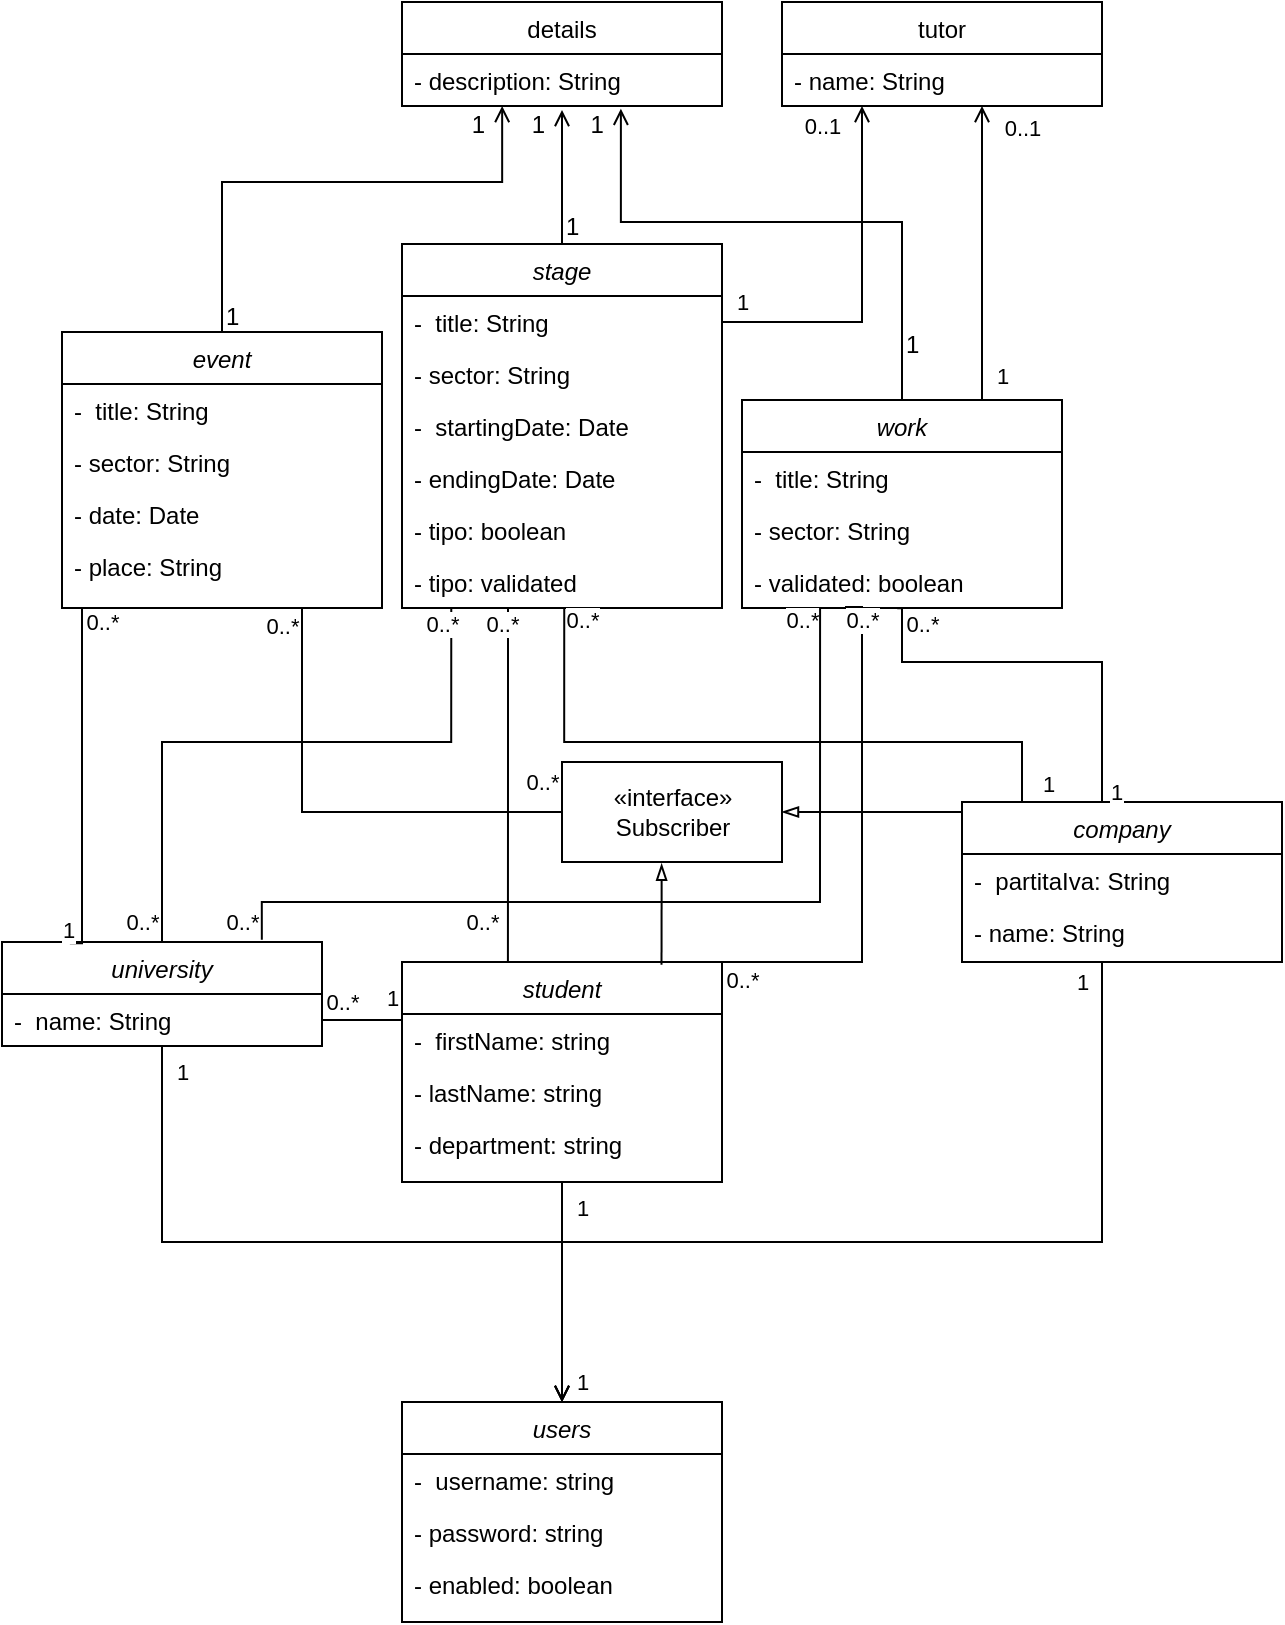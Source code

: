 <mxfile version="13.11.0" type="github">
  <diagram id="C5RBs43oDa-KdzZeNtuy" name="Page-1">
    <mxGraphModel dx="981" dy="526" grid="1" gridSize="10" guides="1" tooltips="1" connect="1" arrows="1" fold="1" page="1" pageScale="1" pageWidth="827" pageHeight="1169" math="0" shadow="0">
      <root>
        <mxCell id="WIyWlLk6GJQsqaUBKTNV-0" />
        <mxCell id="WIyWlLk6GJQsqaUBKTNV-1" parent="WIyWlLk6GJQsqaUBKTNV-0" />
        <mxCell id="zkfFHV4jXpPFQw0GAbJ--0" value="event" style="swimlane;fontStyle=2;align=center;verticalAlign=top;childLayout=stackLayout;horizontal=1;startSize=26;horizontalStack=0;resizeParent=1;resizeLast=0;collapsible=1;marginBottom=0;rounded=0;shadow=0;strokeWidth=1;fillColor=none;" parent="WIyWlLk6GJQsqaUBKTNV-1" vertex="1">
          <mxGeometry x="150" y="215" width="160" height="138" as="geometry">
            <mxRectangle x="200" y="80" width="160" height="26" as="alternateBounds" />
          </mxGeometry>
        </mxCell>
        <mxCell id="zkfFHV4jXpPFQw0GAbJ--1" value="-  title: String" style="text;align=left;verticalAlign=top;spacingLeft=4;spacingRight=4;overflow=hidden;rotatable=0;points=[[0,0.5],[1,0.5]];portConstraint=eastwest;" parent="zkfFHV4jXpPFQw0GAbJ--0" vertex="1">
          <mxGeometry y="26" width="160" height="26" as="geometry" />
        </mxCell>
        <mxCell id="zkfFHV4jXpPFQw0GAbJ--2" value="- sector: String" style="text;align=left;verticalAlign=top;spacingLeft=4;spacingRight=4;overflow=hidden;rotatable=0;points=[[0,0.5],[1,0.5]];portConstraint=eastwest;rounded=0;shadow=0;html=0;" parent="zkfFHV4jXpPFQw0GAbJ--0" vertex="1">
          <mxGeometry y="52" width="160" height="26" as="geometry" />
        </mxCell>
        <mxCell id="zkfFHV4jXpPFQw0GAbJ--3" value="- date: Date" style="text;align=left;verticalAlign=top;spacingLeft=4;spacingRight=4;overflow=hidden;rotatable=0;points=[[0,0.5],[1,0.5]];portConstraint=eastwest;rounded=0;shadow=0;html=0;" parent="zkfFHV4jXpPFQw0GAbJ--0" vertex="1">
          <mxGeometry y="78" width="160" height="26" as="geometry" />
        </mxCell>
        <mxCell id="GKu7pvznXo3YkOagFsmP-5" value="- place: String" style="text;align=left;verticalAlign=top;spacingLeft=4;spacingRight=4;overflow=hidden;rotatable=0;points=[[0,0.5],[1,0.5]];portConstraint=eastwest;rounded=0;shadow=0;html=0;" vertex="1" parent="zkfFHV4jXpPFQw0GAbJ--0">
          <mxGeometry y="104" width="160" height="26" as="geometry" />
        </mxCell>
        <mxCell id="zkfFHV4jXpPFQw0GAbJ--17" value="details" style="swimlane;fontStyle=0;align=center;verticalAlign=top;childLayout=stackLayout;horizontal=1;startSize=26;horizontalStack=0;resizeParent=1;resizeLast=0;collapsible=1;marginBottom=0;rounded=0;shadow=0;strokeWidth=1;" parent="WIyWlLk6GJQsqaUBKTNV-1" vertex="1">
          <mxGeometry x="320" y="50" width="160" height="52" as="geometry">
            <mxRectangle x="550" y="140" width="160" height="26" as="alternateBounds" />
          </mxGeometry>
        </mxCell>
        <mxCell id="zkfFHV4jXpPFQw0GAbJ--18" value="- description: String" style="text;align=left;verticalAlign=top;spacingLeft=4;spacingRight=4;overflow=hidden;rotatable=0;points=[[0,0.5],[1,0.5]];portConstraint=eastwest;" parent="zkfFHV4jXpPFQw0GAbJ--17" vertex="1">
          <mxGeometry y="26" width="160" height="26" as="geometry" />
        </mxCell>
        <mxCell id="zkfFHV4jXpPFQw0GAbJ--26" value="" style="endArrow=open;shadow=0;strokeWidth=1;rounded=0;endFill=1;edgeStyle=elbowEdgeStyle;elbow=vertical;exitX=0.5;exitY=0;exitDx=0;exitDy=0;entryX=0.313;entryY=1;entryDx=0;entryDy=0;entryPerimeter=0;" parent="WIyWlLk6GJQsqaUBKTNV-1" source="zkfFHV4jXpPFQw0GAbJ--0" target="zkfFHV4jXpPFQw0GAbJ--18" edge="1">
          <mxGeometry x="0.5" y="41" relative="1" as="geometry">
            <mxPoint x="250" y="250" as="sourcePoint" />
            <mxPoint x="402" y="114" as="targetPoint" />
            <mxPoint x="-40" y="32" as="offset" />
            <Array as="points">
              <mxPoint x="350" y="140" />
              <mxPoint x="390" y="270" />
              <mxPoint x="390" y="290" />
            </Array>
          </mxGeometry>
        </mxCell>
        <mxCell id="zkfFHV4jXpPFQw0GAbJ--27" value="1" style="resizable=0;align=left;verticalAlign=bottom;labelBackgroundColor=none;fontSize=12;" parent="zkfFHV4jXpPFQw0GAbJ--26" connectable="0" vertex="1">
          <mxGeometry x="-1" relative="1" as="geometry">
            <mxPoint y="1" as="offset" />
          </mxGeometry>
        </mxCell>
        <mxCell id="zkfFHV4jXpPFQw0GAbJ--28" value="1" style="resizable=0;align=right;verticalAlign=bottom;labelBackgroundColor=none;fontSize=12;" parent="zkfFHV4jXpPFQw0GAbJ--26" connectable="0" vertex="1">
          <mxGeometry x="1" relative="1" as="geometry">
            <mxPoint x="-7" y="17.91" as="offset" />
          </mxGeometry>
        </mxCell>
        <mxCell id="GKu7pvznXo3YkOagFsmP-13" value="work" style="swimlane;fontStyle=2;align=center;verticalAlign=top;childLayout=stackLayout;horizontal=1;startSize=26;horizontalStack=0;resizeParent=1;resizeLast=0;collapsible=1;marginBottom=0;rounded=0;shadow=0;strokeWidth=1;fillColor=none;" vertex="1" parent="WIyWlLk6GJQsqaUBKTNV-1">
          <mxGeometry x="490" y="249" width="160" height="104" as="geometry">
            <mxRectangle x="200" y="80" width="160" height="26" as="alternateBounds" />
          </mxGeometry>
        </mxCell>
        <mxCell id="GKu7pvznXo3YkOagFsmP-14" value="-  title: String" style="text;align=left;verticalAlign=top;spacingLeft=4;spacingRight=4;overflow=hidden;rotatable=0;points=[[0,0.5],[1,0.5]];portConstraint=eastwest;" vertex="1" parent="GKu7pvznXo3YkOagFsmP-13">
          <mxGeometry y="26" width="160" height="26" as="geometry" />
        </mxCell>
        <mxCell id="GKu7pvznXo3YkOagFsmP-15" value="- sector: String" style="text;align=left;verticalAlign=top;spacingLeft=4;spacingRight=4;overflow=hidden;rotatable=0;points=[[0,0.5],[1,0.5]];portConstraint=eastwest;rounded=0;shadow=0;html=0;" vertex="1" parent="GKu7pvznXo3YkOagFsmP-13">
          <mxGeometry y="52" width="160" height="26" as="geometry" />
        </mxCell>
        <mxCell id="GKu7pvznXo3YkOagFsmP-16" value="- validated: boolean" style="text;align=left;verticalAlign=top;spacingLeft=4;spacingRight=4;overflow=hidden;rotatable=0;points=[[0,0.5],[1,0.5]];portConstraint=eastwest;rounded=0;shadow=0;html=0;" vertex="1" parent="GKu7pvznXo3YkOagFsmP-13">
          <mxGeometry y="78" width="160" height="26" as="geometry" />
        </mxCell>
        <mxCell id="GKu7pvznXo3YkOagFsmP-6" value="stage" style="swimlane;fontStyle=2;align=center;verticalAlign=top;childLayout=stackLayout;horizontal=1;startSize=26;horizontalStack=0;resizeParent=1;resizeLast=0;collapsible=1;marginBottom=0;rounded=0;shadow=0;strokeWidth=1;fillColor=none;" vertex="1" parent="WIyWlLk6GJQsqaUBKTNV-1">
          <mxGeometry x="320" y="171" width="160" height="182" as="geometry">
            <mxRectangle x="200" y="80" width="160" height="26" as="alternateBounds" />
          </mxGeometry>
        </mxCell>
        <mxCell id="GKu7pvznXo3YkOagFsmP-7" value="-  title: String" style="text;align=left;verticalAlign=top;spacingLeft=4;spacingRight=4;overflow=hidden;rotatable=0;points=[[0,0.5],[1,0.5]];portConstraint=eastwest;" vertex="1" parent="GKu7pvznXo3YkOagFsmP-6">
          <mxGeometry y="26" width="160" height="26" as="geometry" />
        </mxCell>
        <mxCell id="GKu7pvznXo3YkOagFsmP-8" value="- sector: String" style="text;align=left;verticalAlign=top;spacingLeft=4;spacingRight=4;overflow=hidden;rotatable=0;points=[[0,0.5],[1,0.5]];portConstraint=eastwest;rounded=0;shadow=0;html=0;" vertex="1" parent="GKu7pvznXo3YkOagFsmP-6">
          <mxGeometry y="52" width="160" height="26" as="geometry" />
        </mxCell>
        <mxCell id="GKu7pvznXo3YkOagFsmP-9" value="-  startingDate: Date" style="text;align=left;verticalAlign=top;spacingLeft=4;spacingRight=4;overflow=hidden;rotatable=0;points=[[0,0.5],[1,0.5]];portConstraint=eastwest;rounded=0;shadow=0;html=0;" vertex="1" parent="GKu7pvznXo3YkOagFsmP-6">
          <mxGeometry y="78" width="160" height="26" as="geometry" />
        </mxCell>
        <mxCell id="GKu7pvznXo3YkOagFsmP-10" value="- endingDate: Date" style="text;align=left;verticalAlign=top;spacingLeft=4;spacingRight=4;overflow=hidden;rotatable=0;points=[[0,0.5],[1,0.5]];portConstraint=eastwest;rounded=0;shadow=0;html=0;" vertex="1" parent="GKu7pvznXo3YkOagFsmP-6">
          <mxGeometry y="104" width="160" height="26" as="geometry" />
        </mxCell>
        <mxCell id="GKu7pvznXo3YkOagFsmP-11" value="- tipo: boolean" style="text;align=left;verticalAlign=top;spacingLeft=4;spacingRight=4;overflow=hidden;rotatable=0;points=[[0,0.5],[1,0.5]];portConstraint=eastwest;rounded=0;shadow=0;html=0;" vertex="1" parent="GKu7pvznXo3YkOagFsmP-6">
          <mxGeometry y="130" width="160" height="26" as="geometry" />
        </mxCell>
        <mxCell id="GKu7pvznXo3YkOagFsmP-12" value="- tipo: validated" style="text;align=left;verticalAlign=top;spacingLeft=4;spacingRight=4;overflow=hidden;rotatable=0;points=[[0,0.5],[1,0.5]];portConstraint=eastwest;rounded=0;shadow=0;html=0;" vertex="1" parent="GKu7pvznXo3YkOagFsmP-6">
          <mxGeometry y="156" width="160" height="26" as="geometry" />
        </mxCell>
        <mxCell id="GKu7pvznXo3YkOagFsmP-22" value="" style="endArrow=open;shadow=0;strokeWidth=1;rounded=0;endFill=1;edgeStyle=elbowEdgeStyle;elbow=vertical;exitX=0.5;exitY=0;exitDx=0;exitDy=0;entryX=0.5;entryY=1.078;entryDx=0;entryDy=0;entryPerimeter=0;" edge="1" parent="WIyWlLk6GJQsqaUBKTNV-1" source="GKu7pvznXo3YkOagFsmP-6" target="zkfFHV4jXpPFQw0GAbJ--18">
          <mxGeometry x="0.5" y="41" relative="1" as="geometry">
            <mxPoint x="180" y="319" as="sourcePoint" />
            <mxPoint x="420" y="130" as="targetPoint" />
            <mxPoint x="-40" y="32" as="offset" />
            <Array as="points">
              <mxPoint x="410" y="150" />
              <mxPoint x="430" y="270" />
              <mxPoint x="480" y="250" />
              <mxPoint x="400" y="280" />
              <mxPoint x="400" y="300" />
            </Array>
          </mxGeometry>
        </mxCell>
        <mxCell id="GKu7pvznXo3YkOagFsmP-23" value="1" style="resizable=0;align=left;verticalAlign=bottom;labelBackgroundColor=none;fontSize=12;" connectable="0" vertex="1" parent="GKu7pvznXo3YkOagFsmP-22">
          <mxGeometry x="-1" relative="1" as="geometry">
            <mxPoint as="offset" />
          </mxGeometry>
        </mxCell>
        <mxCell id="GKu7pvznXo3YkOagFsmP-24" value="1" style="resizable=0;align=right;verticalAlign=bottom;labelBackgroundColor=none;fontSize=12;" connectable="0" vertex="1" parent="GKu7pvznXo3YkOagFsmP-22">
          <mxGeometry x="1" relative="1" as="geometry">
            <mxPoint x="-7" y="16" as="offset" />
          </mxGeometry>
        </mxCell>
        <mxCell id="GKu7pvznXo3YkOagFsmP-26" value="" style="endArrow=open;shadow=0;strokeWidth=1;rounded=0;endFill=1;edgeStyle=elbowEdgeStyle;elbow=vertical;exitX=0.5;exitY=0;exitDx=0;exitDy=0;entryX=0.684;entryY=1.054;entryDx=0;entryDy=0;entryPerimeter=0;" edge="1" parent="WIyWlLk6GJQsqaUBKTNV-1" source="GKu7pvznXo3YkOagFsmP-13" target="zkfFHV4jXpPFQw0GAbJ--18">
          <mxGeometry x="0.5" y="41" relative="1" as="geometry">
            <mxPoint x="620" y="329" as="sourcePoint" />
            <mxPoint x="430" y="120" as="targetPoint" />
            <mxPoint x="-40" y="32" as="offset" />
            <Array as="points">
              <mxPoint x="580" y="160" />
              <mxPoint x="490" y="280" />
              <mxPoint x="410" y="310" />
              <mxPoint x="410" y="330" />
            </Array>
          </mxGeometry>
        </mxCell>
        <mxCell id="GKu7pvznXo3YkOagFsmP-27" value="1" style="resizable=0;align=left;verticalAlign=bottom;labelBackgroundColor=none;fontSize=12;" connectable="0" vertex="1" parent="GKu7pvznXo3YkOagFsmP-26">
          <mxGeometry x="-1" relative="1" as="geometry">
            <mxPoint y="-19" as="offset" />
          </mxGeometry>
        </mxCell>
        <mxCell id="GKu7pvznXo3YkOagFsmP-28" value="1" style="resizable=0;align=right;verticalAlign=bottom;labelBackgroundColor=none;fontSize=12;" connectable="0" vertex="1" parent="GKu7pvznXo3YkOagFsmP-26">
          <mxGeometry x="1" relative="1" as="geometry">
            <mxPoint x="-7" y="16.44" as="offset" />
          </mxGeometry>
        </mxCell>
        <mxCell id="GKu7pvznXo3YkOagFsmP-88" style="edgeStyle=orthogonalEdgeStyle;rounded=0;orthogonalLoop=1;jettySize=auto;html=1;entryX=0.5;entryY=0;entryDx=0;entryDy=0;endArrow=open;endFill=0;" edge="1" parent="WIyWlLk6GJQsqaUBKTNV-1" source="GKu7pvznXo3YkOagFsmP-32" target="GKu7pvznXo3YkOagFsmP-48">
          <mxGeometry relative="1" as="geometry" />
        </mxCell>
        <mxCell id="GKu7pvznXo3YkOagFsmP-92" value="1" style="edgeLabel;html=1;align=center;verticalAlign=middle;resizable=0;points=[];" vertex="1" connectable="0" parent="GKu7pvznXo3YkOagFsmP-88">
          <mxGeometry x="-0.764" y="-1" relative="1" as="geometry">
            <mxPoint x="11" as="offset" />
          </mxGeometry>
        </mxCell>
        <mxCell id="GKu7pvznXo3YkOagFsmP-97" value="&lt;div&gt;1&lt;/div&gt;" style="edgeLabel;html=1;align=center;verticalAlign=middle;resizable=0;points=[];" vertex="1" connectable="0" parent="GKu7pvznXo3YkOagFsmP-88">
          <mxGeometry x="0.667" y="-1" relative="1" as="geometry">
            <mxPoint x="11" y="8.57" as="offset" />
          </mxGeometry>
        </mxCell>
        <mxCell id="GKu7pvznXo3YkOagFsmP-134" style="edgeStyle=orthogonalEdgeStyle;rounded=0;orthogonalLoop=1;jettySize=auto;html=1;entryX=0.453;entryY=1.017;entryDx=0;entryDy=0;entryPerimeter=0;endArrow=blockThin;endFill=0;exitX=0.811;exitY=0.012;exitDx=0;exitDy=0;exitPerimeter=0;" edge="1" parent="WIyWlLk6GJQsqaUBKTNV-1" source="GKu7pvznXo3YkOagFsmP-32" target="GKu7pvznXo3YkOagFsmP-108">
          <mxGeometry relative="1" as="geometry" />
        </mxCell>
        <mxCell id="GKu7pvznXo3YkOagFsmP-32" value="student" style="swimlane;fontStyle=2;align=center;verticalAlign=top;childLayout=stackLayout;horizontal=1;startSize=26;horizontalStack=0;resizeParent=1;resizeLast=0;collapsible=1;marginBottom=0;rounded=0;shadow=0;strokeWidth=1;fillColor=none;" vertex="1" parent="WIyWlLk6GJQsqaUBKTNV-1">
          <mxGeometry x="320" y="530" width="160" height="110" as="geometry">
            <mxRectangle x="200" y="80" width="160" height="26" as="alternateBounds" />
          </mxGeometry>
        </mxCell>
        <mxCell id="GKu7pvznXo3YkOagFsmP-33" value="-  firstName: string" style="text;align=left;verticalAlign=top;spacingLeft=4;spacingRight=4;overflow=hidden;rotatable=0;points=[[0,0.5],[1,0.5]];portConstraint=eastwest;" vertex="1" parent="GKu7pvznXo3YkOagFsmP-32">
          <mxGeometry y="26" width="160" height="26" as="geometry" />
        </mxCell>
        <mxCell id="GKu7pvznXo3YkOagFsmP-34" value="- lastName: string" style="text;align=left;verticalAlign=top;spacingLeft=4;spacingRight=4;overflow=hidden;rotatable=0;points=[[0,0.5],[1,0.5]];portConstraint=eastwest;rounded=0;shadow=0;html=0;" vertex="1" parent="GKu7pvznXo3YkOagFsmP-32">
          <mxGeometry y="52" width="160" height="26" as="geometry" />
        </mxCell>
        <mxCell id="GKu7pvznXo3YkOagFsmP-35" value="- department: string" style="text;align=left;verticalAlign=top;spacingLeft=4;spacingRight=4;overflow=hidden;rotatable=0;points=[[0,0.5],[1,0.5]];portConstraint=eastwest;rounded=0;shadow=0;html=0;" vertex="1" parent="GKu7pvznXo3YkOagFsmP-32">
          <mxGeometry y="78" width="160" height="26" as="geometry" />
        </mxCell>
        <mxCell id="GKu7pvznXo3YkOagFsmP-90" style="edgeStyle=orthogonalEdgeStyle;rounded=0;orthogonalLoop=1;jettySize=auto;html=1;entryX=0.5;entryY=0;entryDx=0;entryDy=0;endArrow=open;endFill=0;" edge="1" parent="WIyWlLk6GJQsqaUBKTNV-1" source="GKu7pvznXo3YkOagFsmP-37" target="GKu7pvznXo3YkOagFsmP-48">
          <mxGeometry relative="1" as="geometry">
            <mxPoint x="390" y="690" as="targetPoint" />
            <Array as="points">
              <mxPoint x="200" y="670" />
              <mxPoint x="400" y="670" />
            </Array>
          </mxGeometry>
        </mxCell>
        <mxCell id="GKu7pvznXo3YkOagFsmP-93" value="&lt;div&gt;1&lt;/div&gt;" style="edgeLabel;html=1;align=center;verticalAlign=middle;resizable=0;points=[];" vertex="1" connectable="0" parent="GKu7pvznXo3YkOagFsmP-90">
          <mxGeometry x="-0.938" y="1" relative="1" as="geometry">
            <mxPoint x="8.97" y="1.57" as="offset" />
          </mxGeometry>
        </mxCell>
        <mxCell id="GKu7pvznXo3YkOagFsmP-37" value="university" style="swimlane;fontStyle=2;align=center;verticalAlign=top;childLayout=stackLayout;horizontal=1;startSize=26;horizontalStack=0;resizeParent=1;resizeLast=0;collapsible=1;marginBottom=0;rounded=0;shadow=0;strokeWidth=1;fillColor=none;" vertex="1" parent="WIyWlLk6GJQsqaUBKTNV-1">
          <mxGeometry x="120" y="520" width="160" height="52" as="geometry">
            <mxRectangle x="200" y="80" width="160" height="26" as="alternateBounds" />
          </mxGeometry>
        </mxCell>
        <mxCell id="GKu7pvznXo3YkOagFsmP-38" value="-  name: String" style="text;align=left;verticalAlign=top;spacingLeft=4;spacingRight=4;overflow=hidden;rotatable=0;points=[[0,0.5],[1,0.5]];portConstraint=eastwest;" vertex="1" parent="GKu7pvznXo3YkOagFsmP-37">
          <mxGeometry y="26" width="160" height="26" as="geometry" />
        </mxCell>
        <mxCell id="GKu7pvznXo3YkOagFsmP-89" style="edgeStyle=orthogonalEdgeStyle;rounded=0;orthogonalLoop=1;jettySize=auto;html=1;endArrow=open;endFill=0;entryX=0.5;entryY=0;entryDx=0;entryDy=0;" edge="1" parent="WIyWlLk6GJQsqaUBKTNV-1" source="GKu7pvznXo3YkOagFsmP-42" target="GKu7pvznXo3YkOagFsmP-48">
          <mxGeometry relative="1" as="geometry">
            <mxPoint x="480" y="690" as="targetPoint" />
            <Array as="points">
              <mxPoint x="670" y="670" />
              <mxPoint x="400" y="670" />
            </Array>
          </mxGeometry>
        </mxCell>
        <mxCell id="GKu7pvznXo3YkOagFsmP-91" value="1" style="edgeLabel;html=1;align=center;verticalAlign=middle;resizable=0;points=[];" vertex="1" connectable="0" parent="GKu7pvznXo3YkOagFsmP-89">
          <mxGeometry x="-0.965" y="-2" relative="1" as="geometry">
            <mxPoint x="-8.03" y="1.71" as="offset" />
          </mxGeometry>
        </mxCell>
        <mxCell id="GKu7pvznXo3YkOagFsmP-135" style="edgeStyle=orthogonalEdgeStyle;rounded=0;orthogonalLoop=1;jettySize=auto;html=1;entryX=1;entryY=0.5;entryDx=0;entryDy=0;endArrow=blockThin;endFill=0;" edge="1" parent="WIyWlLk6GJQsqaUBKTNV-1" source="GKu7pvznXo3YkOagFsmP-42" target="GKu7pvznXo3YkOagFsmP-108">
          <mxGeometry relative="1" as="geometry">
            <Array as="points">
              <mxPoint x="600" y="455" />
              <mxPoint x="600" y="455" />
            </Array>
          </mxGeometry>
        </mxCell>
        <mxCell id="GKu7pvznXo3YkOagFsmP-42" value="company" style="swimlane;fontStyle=2;align=center;verticalAlign=top;childLayout=stackLayout;horizontal=1;startSize=26;horizontalStack=0;resizeParent=1;resizeLast=0;collapsible=1;marginBottom=0;rounded=0;shadow=0;strokeWidth=1;fillColor=none;" vertex="1" parent="WIyWlLk6GJQsqaUBKTNV-1">
          <mxGeometry x="600" y="450" width="160" height="80" as="geometry">
            <mxRectangle x="200" y="80" width="160" height="26" as="alternateBounds" />
          </mxGeometry>
        </mxCell>
        <mxCell id="GKu7pvznXo3YkOagFsmP-43" value="-  partitaIva: String" style="text;align=left;verticalAlign=top;spacingLeft=4;spacingRight=4;overflow=hidden;rotatable=0;points=[[0,0.5],[1,0.5]];portConstraint=eastwest;" vertex="1" parent="GKu7pvznXo3YkOagFsmP-42">
          <mxGeometry y="26" width="160" height="26" as="geometry" />
        </mxCell>
        <mxCell id="GKu7pvznXo3YkOagFsmP-44" value="- name: String" style="text;align=left;verticalAlign=top;spacingLeft=4;spacingRight=4;overflow=hidden;rotatable=0;points=[[0,0.5],[1,0.5]];portConstraint=eastwest;rounded=0;shadow=0;html=0;" vertex="1" parent="GKu7pvznXo3YkOagFsmP-42">
          <mxGeometry y="52" width="160" height="26" as="geometry" />
        </mxCell>
        <mxCell id="GKu7pvznXo3YkOagFsmP-48" value="users" style="swimlane;fontStyle=2;align=center;verticalAlign=top;childLayout=stackLayout;horizontal=1;startSize=26;horizontalStack=0;resizeParent=1;resizeLast=0;collapsible=1;marginBottom=0;rounded=0;shadow=0;strokeWidth=1;fillColor=none;" vertex="1" parent="WIyWlLk6GJQsqaUBKTNV-1">
          <mxGeometry x="320" y="750" width="160" height="110" as="geometry">
            <mxRectangle x="200" y="80" width="160" height="26" as="alternateBounds" />
          </mxGeometry>
        </mxCell>
        <mxCell id="GKu7pvznXo3YkOagFsmP-49" value="-  username: string" style="text;align=left;verticalAlign=top;spacingLeft=4;spacingRight=4;overflow=hidden;rotatable=0;points=[[0,0.5],[1,0.5]];portConstraint=eastwest;" vertex="1" parent="GKu7pvznXo3YkOagFsmP-48">
          <mxGeometry y="26" width="160" height="26" as="geometry" />
        </mxCell>
        <mxCell id="GKu7pvznXo3YkOagFsmP-50" value="- password: string" style="text;align=left;verticalAlign=top;spacingLeft=4;spacingRight=4;overflow=hidden;rotatable=0;points=[[0,0.5],[1,0.5]];portConstraint=eastwest;rounded=0;shadow=0;html=0;" vertex="1" parent="GKu7pvznXo3YkOagFsmP-48">
          <mxGeometry y="52" width="160" height="26" as="geometry" />
        </mxCell>
        <mxCell id="GKu7pvznXo3YkOagFsmP-51" value="- enabled: boolean" style="text;align=left;verticalAlign=top;spacingLeft=4;spacingRight=4;overflow=hidden;rotatable=0;points=[[0,0.5],[1,0.5]];portConstraint=eastwest;rounded=0;shadow=0;html=0;" vertex="1" parent="GKu7pvznXo3YkOagFsmP-48">
          <mxGeometry y="78" width="160" height="26" as="geometry" />
        </mxCell>
        <mxCell id="GKu7pvznXo3YkOagFsmP-53" value="" style="endArrow=none;html=1;entryX=1;entryY=0.5;entryDx=0;entryDy=0;edgeStyle=orthogonalEdgeStyle;rounded=0;exitX=0;exitY=0.117;exitDx=0;exitDy=0;exitPerimeter=0;" edge="1" parent="WIyWlLk6GJQsqaUBKTNV-1" source="GKu7pvznXo3YkOagFsmP-33" target="GKu7pvznXo3YkOagFsmP-38">
          <mxGeometry width="50" height="50" relative="1" as="geometry">
            <mxPoint x="320" y="559" as="sourcePoint" />
            <mxPoint x="190" y="542" as="targetPoint" />
          </mxGeometry>
        </mxCell>
        <mxCell id="GKu7pvznXo3YkOagFsmP-62" value="1" style="edgeLabel;html=1;align=center;verticalAlign=middle;resizable=0;points=[];" vertex="1" connectable="0" parent="GKu7pvznXo3YkOagFsmP-53">
          <mxGeometry x="-0.762" y="-1" relative="1" as="geometry">
            <mxPoint y="-10.4" as="offset" />
          </mxGeometry>
        </mxCell>
        <mxCell id="GKu7pvznXo3YkOagFsmP-63" value="&lt;div&gt;0..*&lt;/div&gt;" style="edgeLabel;html=1;align=center;verticalAlign=middle;resizable=0;points=[];" vertex="1" connectable="0" parent="GKu7pvznXo3YkOagFsmP-53">
          <mxGeometry x="0.864" y="1" relative="1" as="geometry">
            <mxPoint x="7.24" y="-10.19" as="offset" />
          </mxGeometry>
        </mxCell>
        <mxCell id="GKu7pvznXo3YkOagFsmP-68" value="" style="endArrow=none;html=1;exitX=1;exitY=0;exitDx=0;exitDy=0;entryX=0.322;entryY=0.982;entryDx=0;entryDy=0;entryPerimeter=0;edgeStyle=orthogonalEdgeStyle;rounded=0;" edge="1" parent="WIyWlLk6GJQsqaUBKTNV-1" source="GKu7pvznXo3YkOagFsmP-32" target="GKu7pvznXo3YkOagFsmP-16">
          <mxGeometry width="50" height="50" relative="1" as="geometry">
            <mxPoint x="390" y="460" as="sourcePoint" />
            <mxPoint x="520" y="340" as="targetPoint" />
            <Array as="points">
              <mxPoint x="550" y="530" />
              <mxPoint x="550" y="352" />
            </Array>
          </mxGeometry>
        </mxCell>
        <mxCell id="GKu7pvznXo3YkOagFsmP-76" value="&lt;div&gt;0..*&lt;/div&gt;" style="edgeLabel;html=1;align=center;verticalAlign=middle;resizable=0;points=[];" vertex="1" connectable="0" parent="GKu7pvznXo3YkOagFsmP-68">
          <mxGeometry x="-0.875" y="-1" relative="1" as="geometry">
            <mxPoint x="-5.86" y="7.58" as="offset" />
          </mxGeometry>
        </mxCell>
        <mxCell id="GKu7pvznXo3YkOagFsmP-77" value="&lt;div&gt;0..*&lt;/div&gt;" style="edgeLabel;html=1;align=center;verticalAlign=middle;resizable=0;points=[];" vertex="1" connectable="0" parent="GKu7pvznXo3YkOagFsmP-68">
          <mxGeometry x="-0.875" y="-1" relative="1" as="geometry">
            <mxPoint x="-135.86" y="-21" as="offset" />
          </mxGeometry>
        </mxCell>
        <mxCell id="GKu7pvznXo3YkOagFsmP-69" value="" style="endArrow=none;html=1;rounded=1;edgeStyle=orthogonalEdgeStyle;exitX=0.331;exitY=0;exitDx=0;exitDy=0;exitPerimeter=0;" edge="1" parent="WIyWlLk6GJQsqaUBKTNV-1" source="GKu7pvznXo3YkOagFsmP-32">
          <mxGeometry width="50" height="50" relative="1" as="geometry">
            <mxPoint x="373" y="530" as="sourcePoint" />
            <mxPoint x="373" y="353" as="targetPoint" />
            <Array as="points" />
          </mxGeometry>
        </mxCell>
        <mxCell id="GKu7pvznXo3YkOagFsmP-72" value="&lt;div&gt;0..*&lt;/div&gt;" style="edgeLabel;html=1;align=center;verticalAlign=middle;resizable=0;points=[];" vertex="1" connectable="0" parent="GKu7pvznXo3YkOagFsmP-69">
          <mxGeometry x="0.921" relative="1" as="geometry">
            <mxPoint x="-3.0" y="0.34" as="offset" />
          </mxGeometry>
        </mxCell>
        <mxCell id="GKu7pvznXo3YkOagFsmP-71" value="" style="endArrow=none;html=1;exitX=0.5;exitY=0;exitDx=0;exitDy=0;entryX=0.154;entryY=1.005;entryDx=0;entryDy=0;entryPerimeter=0;edgeStyle=orthogonalEdgeStyle;rounded=0;" edge="1" parent="WIyWlLk6GJQsqaUBKTNV-1" source="GKu7pvznXo3YkOagFsmP-37" target="GKu7pvznXo3YkOagFsmP-12">
          <mxGeometry width="50" height="50" relative="1" as="geometry">
            <mxPoint x="320" y="380" as="sourcePoint" />
            <mxPoint x="350" y="350" as="targetPoint" />
            <Array as="points">
              <mxPoint x="200" y="420" />
              <mxPoint x="345" y="420" />
            </Array>
          </mxGeometry>
        </mxCell>
        <mxCell id="GKu7pvznXo3YkOagFsmP-73" value="&lt;div&gt;0..*&lt;/div&gt;" style="edgeLabel;html=1;align=center;verticalAlign=middle;resizable=0;points=[];" vertex="1" connectable="0" parent="GKu7pvznXo3YkOagFsmP-71">
          <mxGeometry x="0.866" y="2" relative="1" as="geometry">
            <mxPoint x="-2.62" y="-13.71" as="offset" />
          </mxGeometry>
        </mxCell>
        <mxCell id="GKu7pvznXo3YkOagFsmP-80" value="" style="endArrow=none;html=1;exitX=0.212;exitY=0.011;exitDx=0;exitDy=0;exitPerimeter=0;entryX=0.25;entryY=1;entryDx=0;entryDy=0;edgeStyle=orthogonalEdgeStyle;rounded=0;" edge="1" parent="WIyWlLk6GJQsqaUBKTNV-1" source="GKu7pvznXo3YkOagFsmP-37" target="zkfFHV4jXpPFQw0GAbJ--0">
          <mxGeometry width="50" height="50" relative="1" as="geometry">
            <mxPoint x="320" y="450" as="sourcePoint" />
            <mxPoint x="370" y="400" as="targetPoint" />
            <Array as="points">
              <mxPoint x="160" y="521" />
              <mxPoint x="160" y="353" />
            </Array>
          </mxGeometry>
        </mxCell>
        <mxCell id="GKu7pvznXo3YkOagFsmP-81" value="1" style="edgeLabel;html=1;align=center;verticalAlign=middle;resizable=0;points=[];" vertex="1" connectable="0" parent="GKu7pvznXo3YkOagFsmP-80">
          <mxGeometry x="-0.833" y="1" relative="1" as="geometry">
            <mxPoint x="-5.95" y="3.6" as="offset" />
          </mxGeometry>
        </mxCell>
        <mxCell id="GKu7pvznXo3YkOagFsmP-82" value="&lt;div&gt;0..*&lt;/div&gt;" style="edgeLabel;html=1;align=center;verticalAlign=middle;resizable=0;points=[];" vertex="1" connectable="0" parent="GKu7pvznXo3YkOagFsmP-80">
          <mxGeometry x="0.938" relative="1" as="geometry">
            <mxPoint x="-13.57" y="6.99" as="offset" />
          </mxGeometry>
        </mxCell>
        <mxCell id="GKu7pvznXo3YkOagFsmP-83" value="" style="endArrow=none;html=1;entryX=0;entryY=0.5;entryDx=0;entryDy=0;exitX=0.75;exitY=1;exitDx=0;exitDy=0;edgeStyle=orthogonalEdgeStyle;rounded=0;" edge="1" parent="WIyWlLk6GJQsqaUBKTNV-1" source="zkfFHV4jXpPFQw0GAbJ--0" target="GKu7pvznXo3YkOagFsmP-108">
          <mxGeometry width="50" height="50" relative="1" as="geometry">
            <mxPoint x="30" y="480" as="sourcePoint" />
            <mxPoint x="80" y="430" as="targetPoint" />
          </mxGeometry>
        </mxCell>
        <mxCell id="GKu7pvznXo3YkOagFsmP-84" value="&lt;div&gt;0..*&lt;/div&gt;" style="edgeLabel;html=1;align=center;verticalAlign=middle;resizable=0;points=[];" vertex="1" connectable="0" parent="GKu7pvznXo3YkOagFsmP-83">
          <mxGeometry x="0.941" y="-1" relative="1" as="geometry">
            <mxPoint x="-2.86" y="-16" as="offset" />
          </mxGeometry>
        </mxCell>
        <mxCell id="GKu7pvznXo3YkOagFsmP-85" value="0..*" style="edgeLabel;html=1;align=center;verticalAlign=middle;resizable=0;points=[];" vertex="1" connectable="0" parent="GKu7pvznXo3YkOagFsmP-83">
          <mxGeometry x="-0.941" y="-1" relative="1" as="geometry">
            <mxPoint x="-9.0" y="2.03" as="offset" />
          </mxGeometry>
        </mxCell>
        <mxCell id="GKu7pvznXo3YkOagFsmP-100" value="tutor" style="swimlane;fontStyle=0;align=center;verticalAlign=top;childLayout=stackLayout;horizontal=1;startSize=26;horizontalStack=0;resizeParent=1;resizeLast=0;collapsible=1;marginBottom=0;rounded=0;shadow=0;strokeWidth=1;" vertex="1" parent="WIyWlLk6GJQsqaUBKTNV-1">
          <mxGeometry x="510" y="50" width="160" height="52" as="geometry">
            <mxRectangle x="550" y="140" width="160" height="26" as="alternateBounds" />
          </mxGeometry>
        </mxCell>
        <mxCell id="GKu7pvznXo3YkOagFsmP-101" value="- name: String" style="text;align=left;verticalAlign=top;spacingLeft=4;spacingRight=4;overflow=hidden;rotatable=0;points=[[0,0.5],[1,0.5]];portConstraint=eastwest;" vertex="1" parent="GKu7pvznXo3YkOagFsmP-100">
          <mxGeometry y="26" width="160" height="26" as="geometry" />
        </mxCell>
        <mxCell id="GKu7pvznXo3YkOagFsmP-102" style="edgeStyle=orthogonalEdgeStyle;rounded=0;orthogonalLoop=1;jettySize=auto;html=1;endArrow=open;endFill=0;entryX=0.25;entryY=1;entryDx=0;entryDy=0;" edge="1" parent="WIyWlLk6GJQsqaUBKTNV-1" source="GKu7pvznXo3YkOagFsmP-7" target="GKu7pvznXo3YkOagFsmP-100">
          <mxGeometry relative="1" as="geometry">
            <mxPoint x="550" y="210" as="targetPoint" />
          </mxGeometry>
        </mxCell>
        <mxCell id="GKu7pvznXo3YkOagFsmP-104" value="1" style="edgeLabel;html=1;align=center;verticalAlign=middle;resizable=0;points=[];" vertex="1" connectable="0" parent="GKu7pvznXo3YkOagFsmP-102">
          <mxGeometry x="-0.87" y="-2" relative="1" as="geometry">
            <mxPoint x="-1.43" y="-12" as="offset" />
          </mxGeometry>
        </mxCell>
        <mxCell id="GKu7pvznXo3YkOagFsmP-107" value="0..1" style="edgeLabel;html=1;align=center;verticalAlign=middle;resizable=0;points=[];" vertex="1" connectable="0" parent="GKu7pvznXo3YkOagFsmP-102">
          <mxGeometry x="0.888" y="2" relative="1" as="geometry">
            <mxPoint x="-18" as="offset" />
          </mxGeometry>
        </mxCell>
        <mxCell id="GKu7pvznXo3YkOagFsmP-103" style="edgeStyle=orthogonalEdgeStyle;rounded=0;orthogonalLoop=1;jettySize=auto;html=1;endArrow=open;endFill=0;exitX=0.75;exitY=0;exitDx=0;exitDy=0;" edge="1" parent="WIyWlLk6GJQsqaUBKTNV-1" source="GKu7pvznXo3YkOagFsmP-13">
          <mxGeometry relative="1" as="geometry">
            <mxPoint x="610" y="102" as="targetPoint" />
            <mxPoint x="490" y="220" as="sourcePoint" />
          </mxGeometry>
        </mxCell>
        <mxCell id="GKu7pvznXo3YkOagFsmP-105" value="1" style="edgeLabel;html=1;align=center;verticalAlign=middle;resizable=0;points=[];" vertex="1" connectable="0" parent="GKu7pvznXo3YkOagFsmP-103">
          <mxGeometry x="-0.808" relative="1" as="geometry">
            <mxPoint x="10" y="1.29" as="offset" />
          </mxGeometry>
        </mxCell>
        <mxCell id="GKu7pvznXo3YkOagFsmP-106" value="0..1" style="edgeLabel;html=1;align=center;verticalAlign=middle;resizable=0;points=[];" vertex="1" connectable="0" parent="GKu7pvznXo3YkOagFsmP-103">
          <mxGeometry x="0.848" y="-2" relative="1" as="geometry">
            <mxPoint x="18" as="offset" />
          </mxGeometry>
        </mxCell>
        <mxCell id="GKu7pvznXo3YkOagFsmP-108" value="&lt;div&gt;«interface»&lt;/div&gt;Subscriber" style="html=1;fillColor=none;" vertex="1" parent="WIyWlLk6GJQsqaUBKTNV-1">
          <mxGeometry x="400" y="430" width="110" height="50" as="geometry" />
        </mxCell>
        <mxCell id="GKu7pvznXo3YkOagFsmP-120" value="" style="endArrow=none;html=1;entryX=0.25;entryY=0;entryDx=0;entryDy=0;rounded=0;edgeStyle=orthogonalEdgeStyle;exitX=0.507;exitY=0.984;exitDx=0;exitDy=0;exitPerimeter=0;" edge="1" parent="WIyWlLk6GJQsqaUBKTNV-1" source="GKu7pvznXo3YkOagFsmP-12" target="GKu7pvznXo3YkOagFsmP-42">
          <mxGeometry width="50" height="50" relative="1" as="geometry">
            <mxPoint x="401" y="355" as="sourcePoint" />
            <mxPoint x="629.94" y="530" as="targetPoint" />
            <Array as="points">
              <mxPoint x="401" y="420" />
              <mxPoint x="630" y="420" />
            </Array>
          </mxGeometry>
        </mxCell>
        <mxCell id="GKu7pvznXo3YkOagFsmP-121" value="1" style="edgeLabel;html=1;align=center;verticalAlign=middle;resizable=0;points=[];" vertex="1" connectable="0" parent="GKu7pvznXo3YkOagFsmP-120">
          <mxGeometry x="0.905" y="2" relative="1" as="geometry">
            <mxPoint x="10.7" y="-3.38" as="offset" />
          </mxGeometry>
        </mxCell>
        <mxCell id="GKu7pvznXo3YkOagFsmP-122" value="&lt;div&gt;0..*&lt;/div&gt;" style="edgeLabel;html=1;align=center;verticalAlign=middle;resizable=0;points=[];" vertex="1" connectable="0" parent="GKu7pvznXo3YkOagFsmP-120">
          <mxGeometry x="-0.887" y="1" relative="1" as="geometry">
            <mxPoint x="7.9" y="-12.58" as="offset" />
          </mxGeometry>
        </mxCell>
        <mxCell id="GKu7pvznXo3YkOagFsmP-123" value="" style="endArrow=none;html=1;edgeStyle=orthogonalEdgeStyle;rounded=0;exitX=0.5;exitY=0;exitDx=0;exitDy=0;entryX=0.485;entryY=1.005;entryDx=0;entryDy=0;entryPerimeter=0;" edge="1" parent="WIyWlLk6GJQsqaUBKTNV-1" source="GKu7pvznXo3YkOagFsmP-42" target="GKu7pvznXo3YkOagFsmP-16">
          <mxGeometry width="50" height="50" relative="1" as="geometry">
            <mxPoint x="670" y="490" as="sourcePoint" />
            <mxPoint x="570" y="390" as="targetPoint" />
            <Array as="points">
              <mxPoint x="670" y="380" />
              <mxPoint x="570" y="380" />
              <mxPoint x="570" y="353" />
            </Array>
          </mxGeometry>
        </mxCell>
        <mxCell id="GKu7pvznXo3YkOagFsmP-124" value="&lt;div&gt;1&lt;/div&gt;" style="edgeLabel;html=1;align=center;verticalAlign=middle;resizable=0;points=[];" vertex="1" connectable="0" parent="GKu7pvznXo3YkOagFsmP-123">
          <mxGeometry x="-0.859" relative="1" as="geometry">
            <mxPoint x="7.04" as="offset" />
          </mxGeometry>
        </mxCell>
        <mxCell id="GKu7pvznXo3YkOagFsmP-125" value="&lt;div&gt;0..*&lt;/div&gt;" style="edgeLabel;html=1;align=center;verticalAlign=middle;resizable=0;points=[];" vertex="1" connectable="0" parent="GKu7pvznXo3YkOagFsmP-123">
          <mxGeometry x="0.905" y="1" relative="1" as="geometry">
            <mxPoint x="10.97" as="offset" />
          </mxGeometry>
        </mxCell>
        <mxCell id="GKu7pvznXo3YkOagFsmP-126" value="&lt;div&gt;0..*&lt;/div&gt;" style="edgeLabel;html=1;align=center;verticalAlign=middle;resizable=0;points=[];" vertex="1" connectable="0" parent="GKu7pvznXo3YkOagFsmP-123">
          <mxGeometry x="0.905" y="1" relative="1" as="geometry">
            <mxPoint x="-19.01" y="-1.34" as="offset" />
          </mxGeometry>
        </mxCell>
        <mxCell id="GKu7pvznXo3YkOagFsmP-127" value="&lt;div&gt;0..*&lt;/div&gt;" style="edgeLabel;html=1;align=center;verticalAlign=middle;resizable=0;points=[];" vertex="1" connectable="0" parent="GKu7pvznXo3YkOagFsmP-123">
          <mxGeometry x="0.905" y="1" relative="1" as="geometry">
            <mxPoint x="-49.03" y="-1.34" as="offset" />
          </mxGeometry>
        </mxCell>
        <mxCell id="GKu7pvznXo3YkOagFsmP-128" value="" style="endArrow=none;html=1;edgeStyle=orthogonalEdgeStyle;rounded=0;exitX=0.812;exitY=-0.022;exitDx=0;exitDy=0;exitPerimeter=0;entryX=0.244;entryY=0.986;entryDx=0;entryDy=0;entryPerimeter=0;" edge="1" parent="WIyWlLk6GJQsqaUBKTNV-1" source="GKu7pvznXo3YkOagFsmP-37" target="GKu7pvznXo3YkOagFsmP-16">
          <mxGeometry width="50" height="50" relative="1" as="geometry">
            <mxPoint x="230" y="490" as="sourcePoint" />
            <mxPoint x="529" y="355" as="targetPoint" />
            <Array as="points">
              <mxPoint x="250" y="500" />
              <mxPoint x="529" y="500" />
            </Array>
          </mxGeometry>
        </mxCell>
        <mxCell id="GKu7pvznXo3YkOagFsmP-129" value="&lt;div&gt;0..*&lt;/div&gt;" style="edgeLabel;html=1;align=center;verticalAlign=middle;resizable=0;points=[];" vertex="1" connectable="0" parent="GKu7pvznXo3YkOagFsmP-128">
          <mxGeometry x="-0.929" y="1" relative="1" as="geometry">
            <mxPoint x="-8.9" y="7" as="offset" />
          </mxGeometry>
        </mxCell>
        <mxCell id="GKu7pvznXo3YkOagFsmP-130" value="&lt;div&gt;0..*&lt;/div&gt;" style="edgeLabel;html=1;align=center;verticalAlign=middle;resizable=0;points=[];" vertex="1" connectable="0" parent="GKu7pvznXo3YkOagFsmP-128">
          <mxGeometry x="-0.929" y="1" relative="1" as="geometry">
            <mxPoint x="-59.34" y="7" as="offset" />
          </mxGeometry>
        </mxCell>
      </root>
    </mxGraphModel>
  </diagram>
</mxfile>
